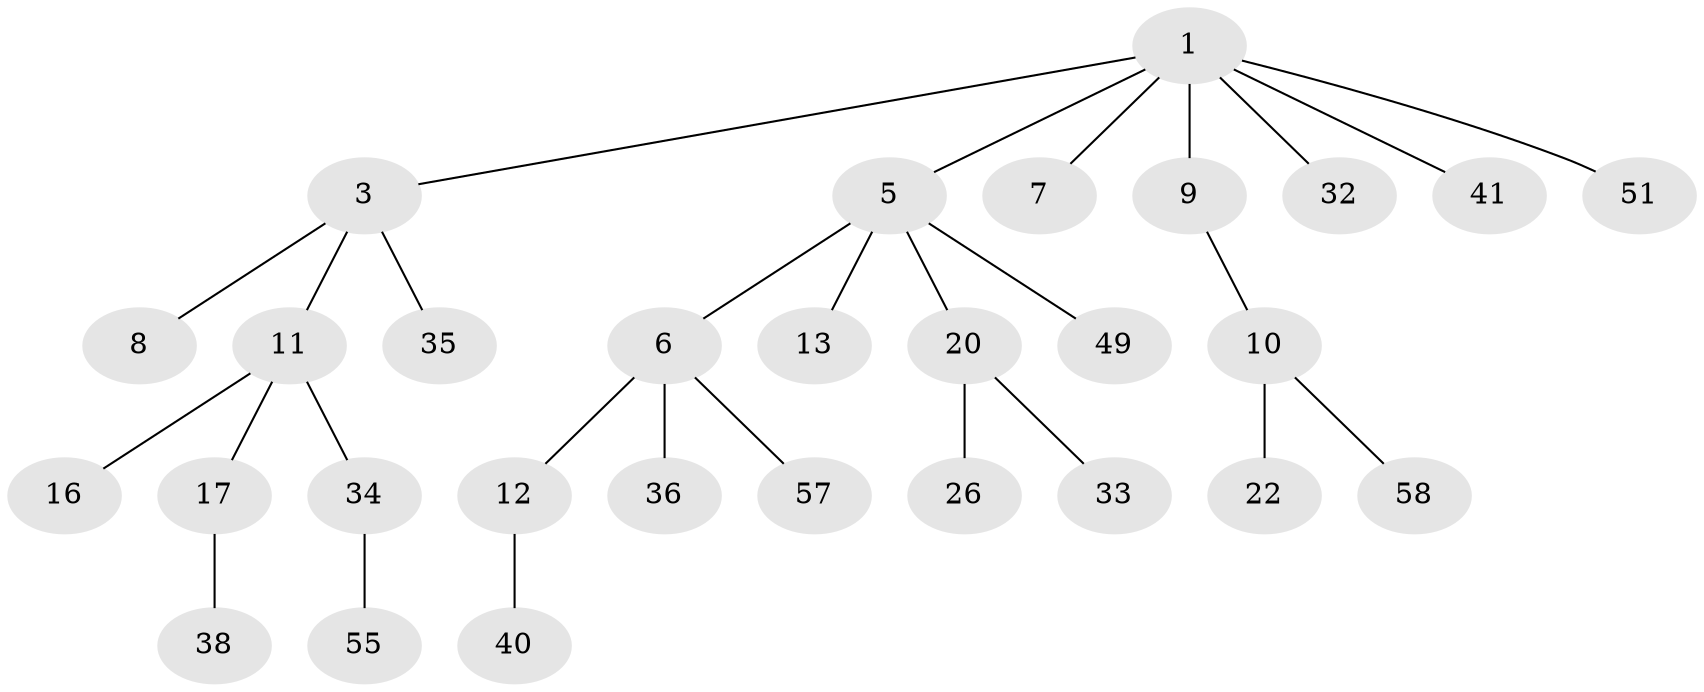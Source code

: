 // original degree distribution, {4: 0.08620689655172414, 3: 0.13793103448275862, 5: 0.05172413793103448, 1: 0.5, 2: 0.22413793103448276}
// Generated by graph-tools (version 1.1) at 2025/15/03/09/25 04:15:24]
// undirected, 29 vertices, 28 edges
graph export_dot {
graph [start="1"]
  node [color=gray90,style=filled];
  1 [super="+2+27"];
  3 [super="+4+28"];
  5 [super="+14"];
  6 [super="+31+43"];
  7;
  8;
  9;
  10;
  11 [super="+23"];
  12 [super="+54+45+24"];
  13 [super="+15+39"];
  16;
  17 [super="+19"];
  20 [super="+25"];
  22 [super="+52"];
  26;
  32 [super="+50"];
  33 [super="+48+37"];
  34;
  35 [super="+44"];
  36;
  38;
  40;
  41;
  49;
  51;
  55;
  57;
  58;
  1 -- 3;
  1 -- 7;
  1 -- 51;
  1 -- 5;
  1 -- 9;
  1 -- 32;
  1 -- 41;
  3 -- 8;
  3 -- 35;
  3 -- 11;
  5 -- 6;
  5 -- 13;
  5 -- 49;
  5 -- 20;
  6 -- 12;
  6 -- 36;
  6 -- 57;
  9 -- 10;
  10 -- 22;
  10 -- 58;
  11 -- 16;
  11 -- 17;
  11 -- 34;
  12 -- 40;
  17 -- 38;
  20 -- 33;
  20 -- 26;
  34 -- 55;
}
